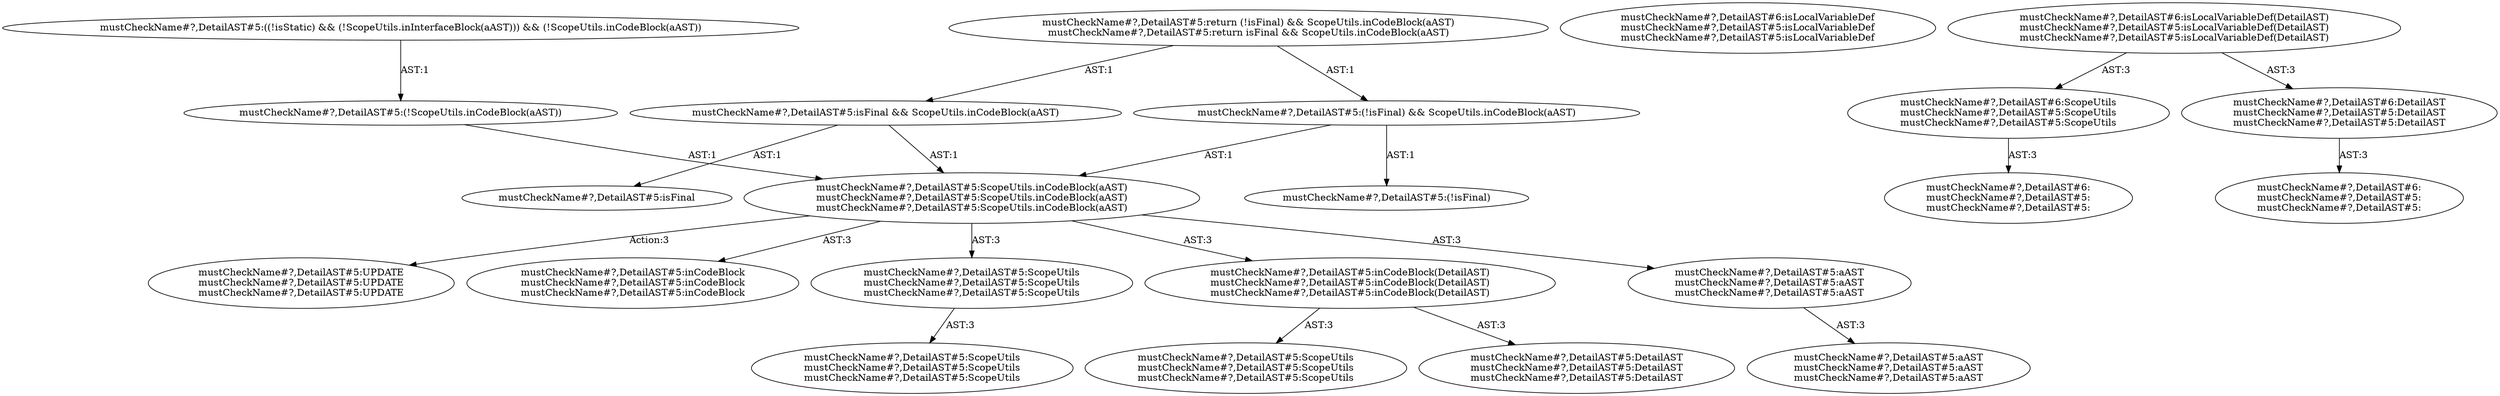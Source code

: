digraph "Pattern" {
0 [label="mustCheckName#?,DetailAST#5:UPDATE
mustCheckName#?,DetailAST#5:UPDATE
mustCheckName#?,DetailAST#5:UPDATE" shape=ellipse]
1 [label="mustCheckName#?,DetailAST#5:ScopeUtils.inCodeBlock(aAST)
mustCheckName#?,DetailAST#5:ScopeUtils.inCodeBlock(aAST)
mustCheckName#?,DetailAST#5:ScopeUtils.inCodeBlock(aAST)" shape=ellipse]
2 [label="mustCheckName#?,DetailAST#5:(!ScopeUtils.inCodeBlock(aAST))" shape=ellipse]
3 [label="mustCheckName#?,DetailAST#5:((!isStatic) && (!ScopeUtils.inInterfaceBlock(aAST))) && (!ScopeUtils.inCodeBlock(aAST))" shape=ellipse]
4 [label="mustCheckName#?,DetailAST#5:inCodeBlock
mustCheckName#?,DetailAST#5:inCodeBlock
mustCheckName#?,DetailAST#5:inCodeBlock" shape=ellipse]
5 [label="mustCheckName#?,DetailAST#5:ScopeUtils
mustCheckName#?,DetailAST#5:ScopeUtils
mustCheckName#?,DetailAST#5:ScopeUtils" shape=ellipse]
6 [label="mustCheckName#?,DetailAST#5:ScopeUtils
mustCheckName#?,DetailAST#5:ScopeUtils
mustCheckName#?,DetailAST#5:ScopeUtils" shape=ellipse]
7 [label="mustCheckName#?,DetailAST#5:inCodeBlock(DetailAST)
mustCheckName#?,DetailAST#5:inCodeBlock(DetailAST)
mustCheckName#?,DetailAST#5:inCodeBlock(DetailAST)" shape=ellipse]
8 [label="mustCheckName#?,DetailAST#5:ScopeUtils
mustCheckName#?,DetailAST#5:ScopeUtils
mustCheckName#?,DetailAST#5:ScopeUtils" shape=ellipse]
9 [label="mustCheckName#?,DetailAST#5:DetailAST
mustCheckName#?,DetailAST#5:DetailAST
mustCheckName#?,DetailAST#5:DetailAST" shape=ellipse]
10 [label="mustCheckName#?,DetailAST#5:aAST
mustCheckName#?,DetailAST#5:aAST
mustCheckName#?,DetailAST#5:aAST" shape=ellipse]
11 [label="mustCheckName#?,DetailAST#5:aAST
mustCheckName#?,DetailAST#5:aAST
mustCheckName#?,DetailAST#5:aAST" shape=ellipse]
12 [label="mustCheckName#?,DetailAST#6:isLocalVariableDef
mustCheckName#?,DetailAST#5:isLocalVariableDef
mustCheckName#?,DetailAST#5:isLocalVariableDef" shape=ellipse]
13 [label="mustCheckName#?,DetailAST#6:isLocalVariableDef(DetailAST)
mustCheckName#?,DetailAST#5:isLocalVariableDef(DetailAST)
mustCheckName#?,DetailAST#5:isLocalVariableDef(DetailAST)" shape=ellipse]
14 [label="mustCheckName#?,DetailAST#6:ScopeUtils
mustCheckName#?,DetailAST#5:ScopeUtils
mustCheckName#?,DetailAST#5:ScopeUtils" shape=ellipse]
15 [label="mustCheckName#?,DetailAST#6:
mustCheckName#?,DetailAST#5:
mustCheckName#?,DetailAST#5:" shape=ellipse]
16 [label="mustCheckName#?,DetailAST#6:DetailAST
mustCheckName#?,DetailAST#5:DetailAST
mustCheckName#?,DetailAST#5:DetailAST" shape=ellipse]
17 [label="mustCheckName#?,DetailAST#6:
mustCheckName#?,DetailAST#5:
mustCheckName#?,DetailAST#5:" shape=ellipse]
18 [label="mustCheckName#?,DetailAST#5:(!isFinal) && ScopeUtils.inCodeBlock(aAST)" shape=ellipse]
19 [label="mustCheckName#?,DetailAST#5:return (!isFinal) && ScopeUtils.inCodeBlock(aAST)
mustCheckName#?,DetailAST#5:return isFinal && ScopeUtils.inCodeBlock(aAST)" shape=ellipse]
20 [label="mustCheckName#?,DetailAST#5:(!isFinal)" shape=ellipse]
21 [label="mustCheckName#?,DetailAST#5:isFinal && ScopeUtils.inCodeBlock(aAST)" shape=ellipse]
22 [label="mustCheckName#?,DetailAST#5:isFinal" shape=ellipse]
1 -> 0 [label="Action:3"];
1 -> 4 [label="AST:3"];
1 -> 5 [label="AST:3"];
1 -> 7 [label="AST:3"];
1 -> 10 [label="AST:3"];
2 -> 1 [label="AST:1"];
3 -> 2 [label="AST:1"];
5 -> 6 [label="AST:3"];
7 -> 8 [label="AST:3"];
7 -> 9 [label="AST:3"];
10 -> 11 [label="AST:3"];
13 -> 14 [label="AST:3"];
13 -> 16 [label="AST:3"];
14 -> 15 [label="AST:3"];
16 -> 17 [label="AST:3"];
18 -> 20 [label="AST:1"];
18 -> 1 [label="AST:1"];
19 -> 18 [label="AST:1"];
19 -> 21 [label="AST:1"];
21 -> 22 [label="AST:1"];
21 -> 1 [label="AST:1"];
}